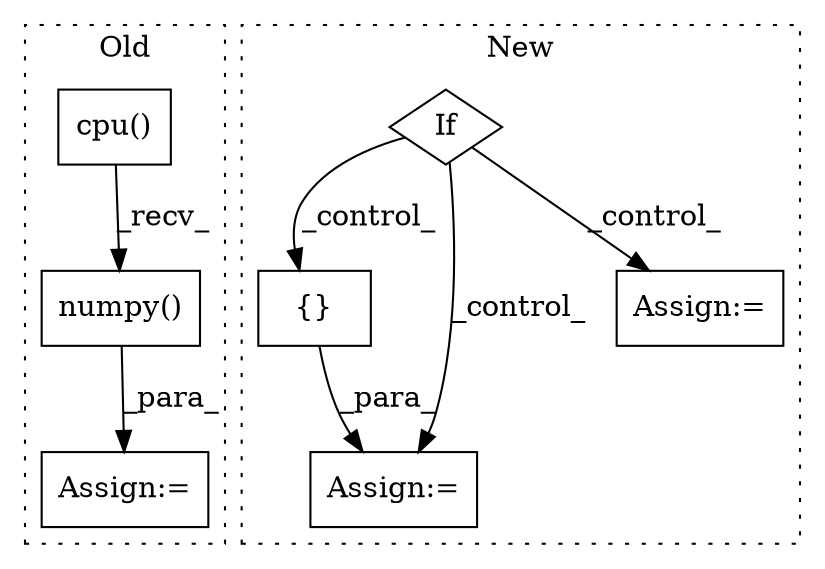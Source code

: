 digraph G {
subgraph cluster0 {
1 [label="cpu()" a="75" s="4769" l="24" shape="box"];
3 [label="numpy()" a="75" s="4769" l="32" shape="box"];
4 [label="Assign:=" a="68" s="4766" l="3" shape="box"];
label = "Old";
style="dotted";
}
subgraph cluster1 {
2 [label="{}" a="59" s="5295,5307" l="1,0" shape="box"];
5 [label="Assign:=" a="68" s="5277" l="3" shape="box"];
6 [label="If" a="96" s="4860" l="3" shape="diamond"];
7 [label="Assign:=" a="68" s="4983" l="3" shape="box"];
label = "New";
style="dotted";
}
1 -> 3 [label="_recv_"];
2 -> 5 [label="_para_"];
3 -> 4 [label="_para_"];
6 -> 5 [label="_control_"];
6 -> 7 [label="_control_"];
6 -> 2 [label="_control_"];
}